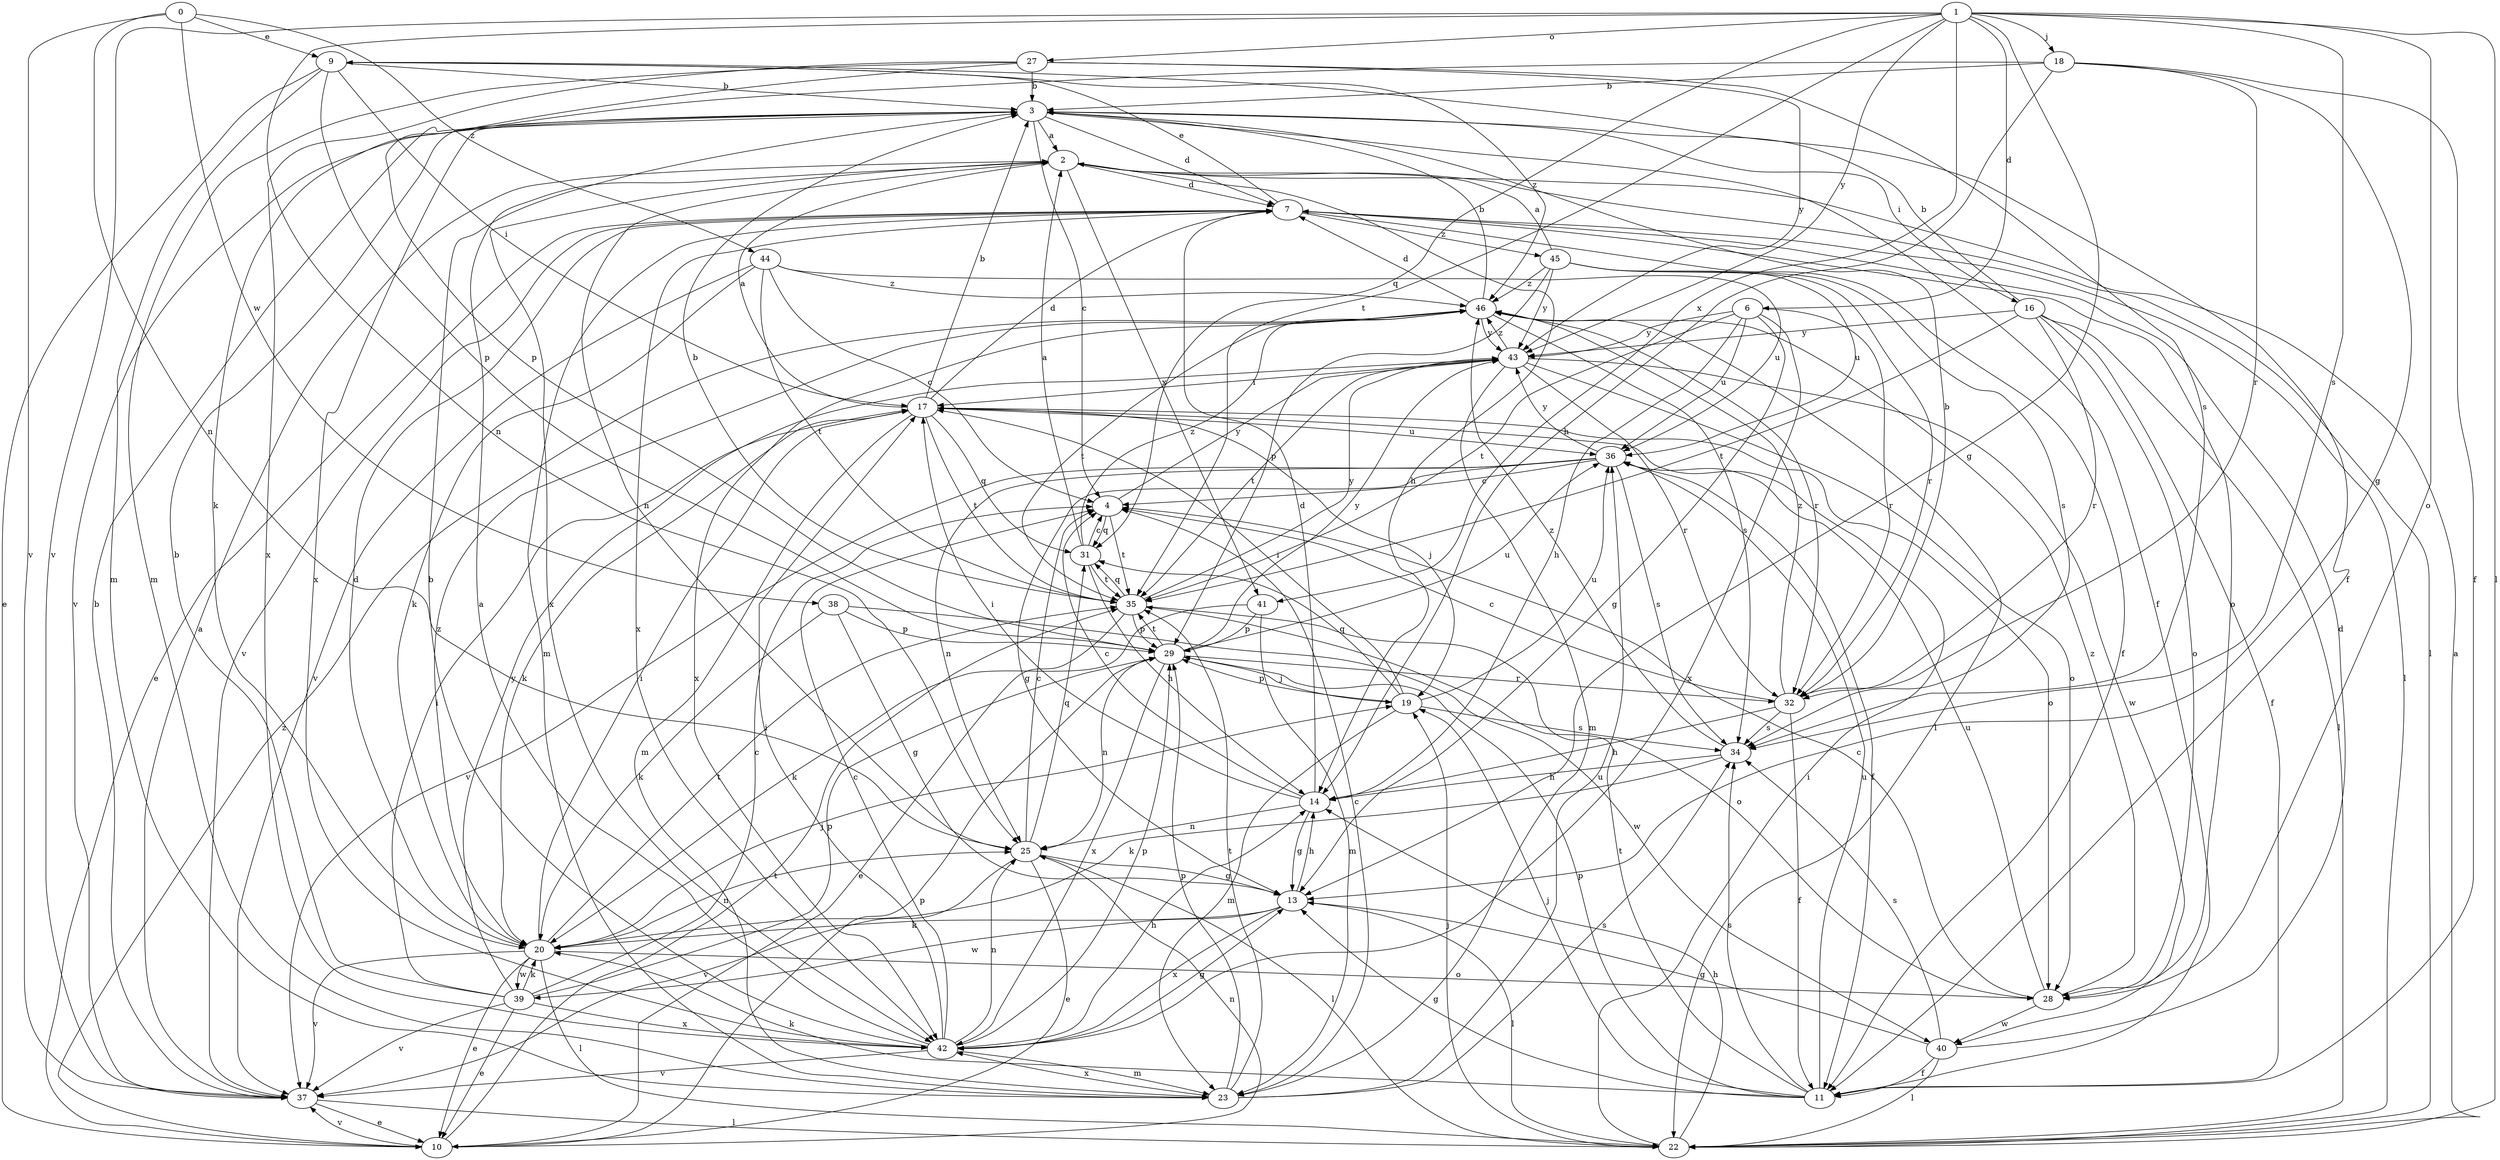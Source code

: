 strict digraph  {
0;
1;
2;
3;
4;
6;
7;
9;
10;
11;
13;
14;
16;
17;
18;
19;
20;
22;
23;
25;
27;
28;
29;
31;
32;
34;
35;
36;
37;
38;
39;
40;
41;
42;
43;
44;
45;
46;
0 -> 9  [label=e];
0 -> 25  [label=n];
0 -> 37  [label=v];
0 -> 38  [label=w];
0 -> 44  [label=z];
1 -> 6  [label=d];
1 -> 13  [label=g];
1 -> 18  [label=j];
1 -> 22  [label=l];
1 -> 25  [label=n];
1 -> 27  [label=o];
1 -> 28  [label=o];
1 -> 31  [label=q];
1 -> 34  [label=s];
1 -> 35  [label=t];
1 -> 37  [label=v];
1 -> 41  [label=x];
1 -> 43  [label=y];
2 -> 7  [label=d];
2 -> 14  [label=h];
2 -> 22  [label=l];
2 -> 25  [label=n];
2 -> 41  [label=x];
2 -> 42  [label=x];
3 -> 2  [label=a];
3 -> 4  [label=c];
3 -> 7  [label=d];
3 -> 11  [label=f];
3 -> 16  [label=i];
3 -> 37  [label=v];
3 -> 42  [label=x];
4 -> 31  [label=q];
4 -> 35  [label=t];
4 -> 43  [label=y];
6 -> 13  [label=g];
6 -> 14  [label=h];
6 -> 32  [label=r];
6 -> 35  [label=t];
6 -> 36  [label=u];
6 -> 42  [label=x];
6 -> 43  [label=y];
7 -> 9  [label=e];
7 -> 10  [label=e];
7 -> 11  [label=f];
7 -> 22  [label=l];
7 -> 23  [label=m];
7 -> 28  [label=o];
7 -> 37  [label=v];
7 -> 42  [label=x];
7 -> 45  [label=z];
9 -> 3  [label=b];
9 -> 10  [label=e];
9 -> 11  [label=f];
9 -> 17  [label=i];
9 -> 23  [label=m];
9 -> 29  [label=p];
9 -> 46  [label=z];
10 -> 25  [label=n];
10 -> 29  [label=p];
10 -> 35  [label=t];
10 -> 37  [label=v];
10 -> 46  [label=z];
11 -> 13  [label=g];
11 -> 19  [label=j];
11 -> 20  [label=k];
11 -> 29  [label=p];
11 -> 34  [label=s];
11 -> 35  [label=t];
11 -> 36  [label=u];
13 -> 14  [label=h];
13 -> 20  [label=k];
13 -> 22  [label=l];
13 -> 39  [label=w];
13 -> 42  [label=x];
14 -> 4  [label=c];
14 -> 7  [label=d];
14 -> 13  [label=g];
14 -> 17  [label=i];
14 -> 25  [label=n];
16 -> 3  [label=b];
16 -> 11  [label=f];
16 -> 22  [label=l];
16 -> 28  [label=o];
16 -> 32  [label=r];
16 -> 35  [label=t];
16 -> 43  [label=y];
17 -> 2  [label=a];
17 -> 3  [label=b];
17 -> 7  [label=d];
17 -> 19  [label=j];
17 -> 20  [label=k];
17 -> 23  [label=m];
17 -> 28  [label=o];
17 -> 31  [label=q];
17 -> 35  [label=t];
17 -> 36  [label=u];
18 -> 3  [label=b];
18 -> 11  [label=f];
18 -> 13  [label=g];
18 -> 14  [label=h];
18 -> 20  [label=k];
18 -> 32  [label=r];
19 -> 17  [label=i];
19 -> 23  [label=m];
19 -> 29  [label=p];
19 -> 31  [label=q];
19 -> 34  [label=s];
19 -> 36  [label=u];
20 -> 7  [label=d];
20 -> 10  [label=e];
20 -> 17  [label=i];
20 -> 19  [label=j];
20 -> 22  [label=l];
20 -> 25  [label=n];
20 -> 28  [label=o];
20 -> 35  [label=t];
20 -> 37  [label=v];
20 -> 39  [label=w];
20 -> 46  [label=z];
22 -> 2  [label=a];
22 -> 14  [label=h];
22 -> 17  [label=i];
22 -> 19  [label=j];
23 -> 4  [label=c];
23 -> 29  [label=p];
23 -> 34  [label=s];
23 -> 35  [label=t];
23 -> 36  [label=u];
23 -> 42  [label=x];
25 -> 4  [label=c];
25 -> 10  [label=e];
25 -> 13  [label=g];
25 -> 22  [label=l];
25 -> 31  [label=q];
25 -> 37  [label=v];
27 -> 3  [label=b];
27 -> 23  [label=m];
27 -> 29  [label=p];
27 -> 34  [label=s];
27 -> 42  [label=x];
27 -> 43  [label=y];
28 -> 4  [label=c];
28 -> 36  [label=u];
28 -> 40  [label=w];
28 -> 46  [label=z];
29 -> 19  [label=j];
29 -> 25  [label=n];
29 -> 32  [label=r];
29 -> 35  [label=t];
29 -> 36  [label=u];
29 -> 42  [label=x];
29 -> 43  [label=y];
31 -> 2  [label=a];
31 -> 4  [label=c];
31 -> 14  [label=h];
31 -> 35  [label=t];
31 -> 46  [label=z];
32 -> 3  [label=b];
32 -> 4  [label=c];
32 -> 11  [label=f];
32 -> 14  [label=h];
32 -> 34  [label=s];
32 -> 46  [label=z];
34 -> 14  [label=h];
34 -> 20  [label=k];
34 -> 46  [label=z];
35 -> 3  [label=b];
35 -> 10  [label=e];
35 -> 28  [label=o];
35 -> 29  [label=p];
35 -> 31  [label=q];
35 -> 43  [label=y];
36 -> 4  [label=c];
36 -> 11  [label=f];
36 -> 13  [label=g];
36 -> 25  [label=n];
36 -> 34  [label=s];
36 -> 37  [label=v];
36 -> 43  [label=y];
37 -> 2  [label=a];
37 -> 3  [label=b];
37 -> 10  [label=e];
37 -> 22  [label=l];
38 -> 13  [label=g];
38 -> 20  [label=k];
38 -> 29  [label=p];
38 -> 40  [label=w];
39 -> 3  [label=b];
39 -> 4  [label=c];
39 -> 10  [label=e];
39 -> 17  [label=i];
39 -> 20  [label=k];
39 -> 29  [label=p];
39 -> 37  [label=v];
39 -> 42  [label=x];
39 -> 43  [label=y];
40 -> 7  [label=d];
40 -> 11  [label=f];
40 -> 13  [label=g];
40 -> 22  [label=l];
40 -> 34  [label=s];
41 -> 20  [label=k];
41 -> 23  [label=m];
41 -> 29  [label=p];
42 -> 2  [label=a];
42 -> 3  [label=b];
42 -> 4  [label=c];
42 -> 13  [label=g];
42 -> 14  [label=h];
42 -> 17  [label=i];
42 -> 23  [label=m];
42 -> 25  [label=n];
42 -> 29  [label=p];
42 -> 37  [label=v];
43 -> 17  [label=i];
43 -> 23  [label=m];
43 -> 28  [label=o];
43 -> 32  [label=r];
43 -> 35  [label=t];
43 -> 40  [label=w];
43 -> 46  [label=z];
44 -> 4  [label=c];
44 -> 20  [label=k];
44 -> 35  [label=t];
44 -> 36  [label=u];
44 -> 37  [label=v];
44 -> 46  [label=z];
45 -> 2  [label=a];
45 -> 29  [label=p];
45 -> 32  [label=r];
45 -> 34  [label=s];
45 -> 36  [label=u];
45 -> 43  [label=y];
45 -> 46  [label=z];
46 -> 3  [label=b];
46 -> 7  [label=d];
46 -> 22  [label=l];
46 -> 32  [label=r];
46 -> 34  [label=s];
46 -> 35  [label=t];
46 -> 42  [label=x];
46 -> 43  [label=y];
}
